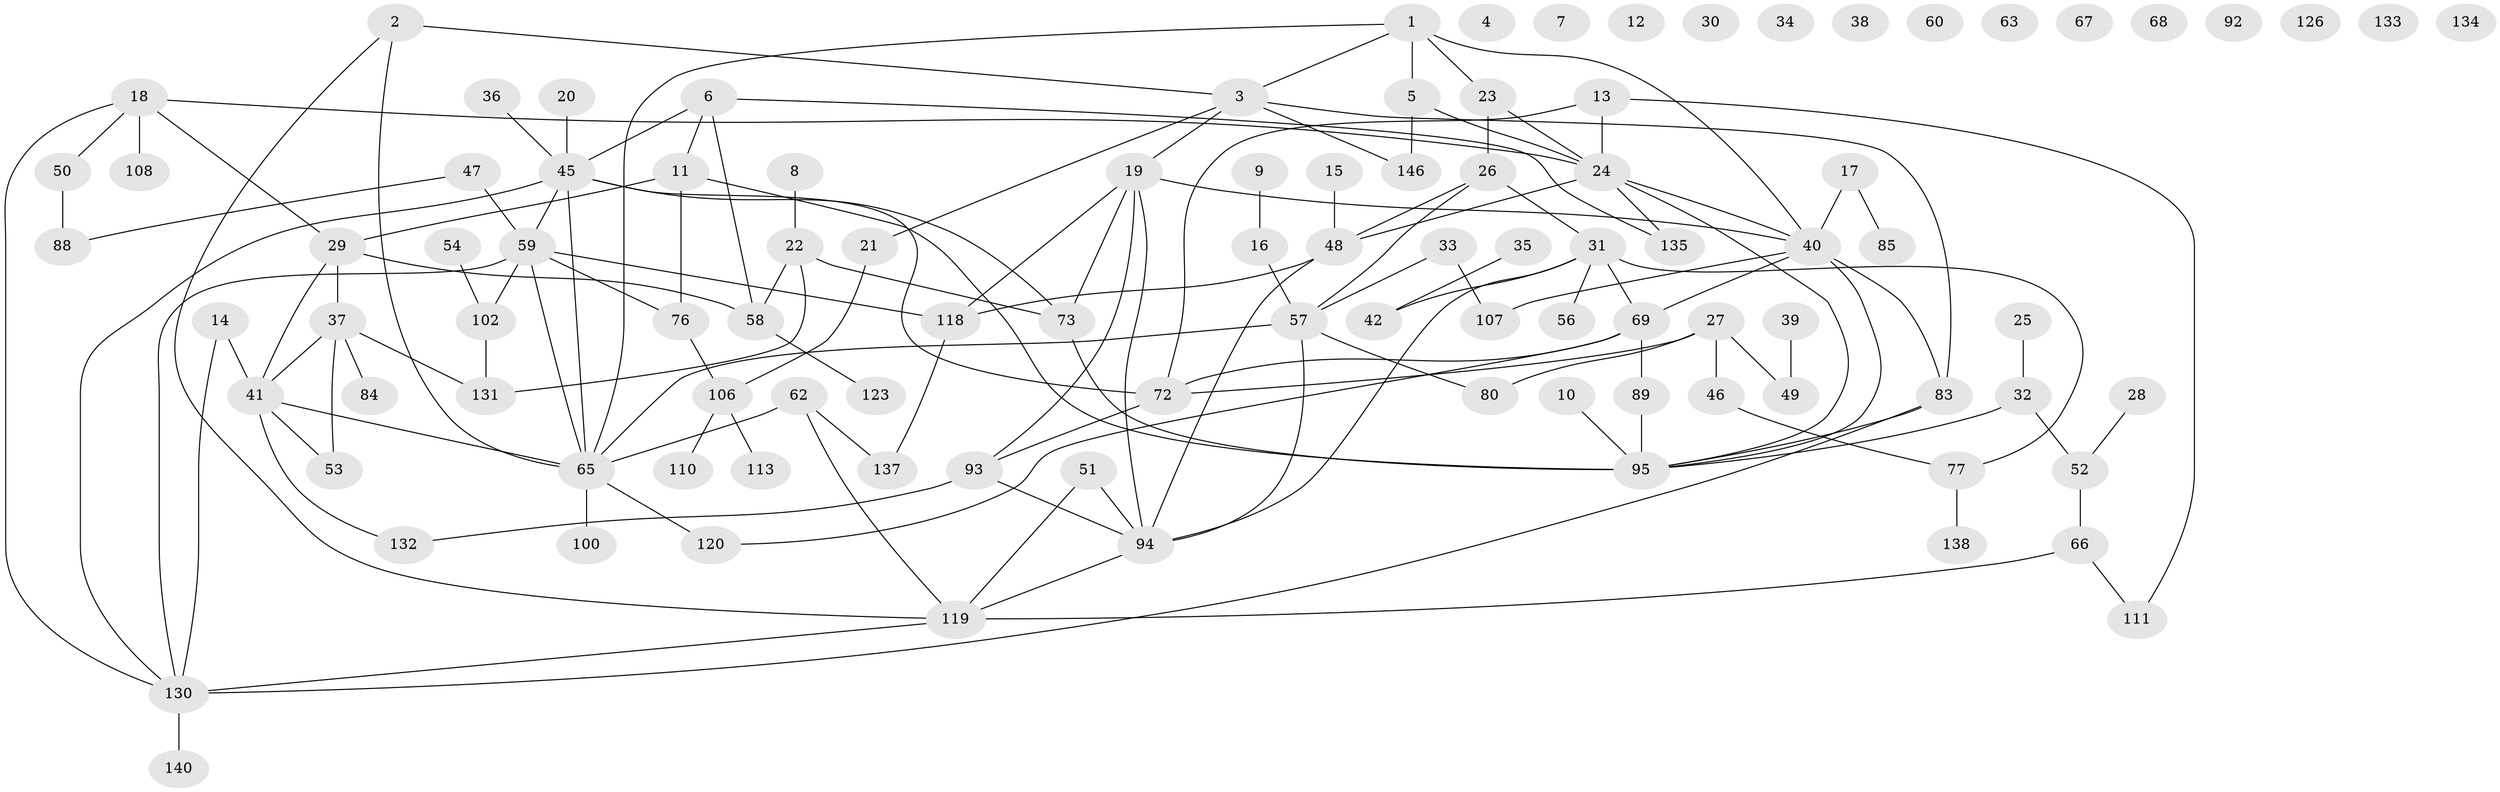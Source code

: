 // Generated by graph-tools (version 1.1) at 2025/23/03/03/25 07:23:28]
// undirected, 101 vertices, 139 edges
graph export_dot {
graph [start="1"]
  node [color=gray90,style=filled];
  1 [super="+61"];
  2;
  3 [super="+124"];
  4;
  5 [super="+136"];
  6 [super="+78"];
  7;
  8;
  9;
  10;
  11 [super="+121"];
  12;
  13 [super="+44"];
  14;
  15;
  16 [super="+103"];
  17;
  18 [super="+71"];
  19 [super="+129"];
  20;
  21 [super="+97"];
  22 [super="+91"];
  23;
  24 [super="+43"];
  25;
  26 [super="+114"];
  27 [super="+104"];
  28;
  29 [super="+98"];
  30;
  31 [super="+64"];
  32 [super="+87"];
  33;
  34;
  35;
  36;
  37 [super="+74"];
  38;
  39;
  40;
  41 [super="+86"];
  42;
  45 [super="+96"];
  46;
  47;
  48 [super="+55"];
  49;
  50 [super="+142"];
  51;
  52 [super="+82"];
  53;
  54;
  56 [super="+75"];
  57 [super="+101"];
  58;
  59 [super="+128"];
  60;
  62 [super="+127"];
  63;
  65 [super="+139"];
  66 [super="+79"];
  67;
  68;
  69 [super="+70"];
  72 [super="+116"];
  73;
  76;
  77 [super="+81"];
  80;
  83 [super="+109"];
  84;
  85 [super="+90"];
  88;
  89;
  92 [super="+99"];
  93 [super="+122"];
  94 [super="+117"];
  95 [super="+105"];
  100;
  102 [super="+115"];
  106 [super="+143"];
  107;
  108 [super="+141"];
  110;
  111 [super="+112"];
  113;
  118 [super="+144"];
  119 [super="+125"];
  120;
  123;
  126;
  130 [super="+145"];
  131;
  132;
  133;
  134;
  135;
  137;
  138;
  140;
  146;
  1 -- 40;
  1 -- 65;
  1 -- 3;
  1 -- 5;
  1 -- 23;
  2 -- 3;
  2 -- 119;
  2 -- 65;
  3 -- 19;
  3 -- 146;
  3 -- 83;
  3 -- 21;
  5 -- 24;
  5 -- 146;
  6 -- 58;
  6 -- 135;
  6 -- 11;
  6 -- 45;
  8 -- 22;
  9 -- 16;
  10 -- 95;
  11 -- 76;
  11 -- 95 [weight=2];
  11 -- 29;
  13 -- 111;
  13 -- 24;
  13 -- 72;
  14 -- 130;
  14 -- 41;
  15 -- 48;
  16 -- 57;
  17 -- 40;
  17 -- 85;
  18 -- 130;
  18 -- 24;
  18 -- 108;
  18 -- 29;
  18 -- 50;
  19 -- 40;
  19 -- 73;
  19 -- 118;
  19 -- 93;
  19 -- 94;
  20 -- 45;
  21 -- 106;
  22 -- 131;
  22 -- 73;
  22 -- 58;
  23 -- 24;
  23 -- 26;
  24 -- 40;
  24 -- 135;
  24 -- 95;
  24 -- 48;
  25 -- 32;
  26 -- 48;
  26 -- 57;
  26 -- 31;
  27 -- 46;
  27 -- 49;
  27 -- 80;
  27 -- 72;
  28 -- 52;
  29 -- 58;
  29 -- 37;
  29 -- 41;
  31 -- 42;
  31 -- 56;
  31 -- 69;
  31 -- 77;
  31 -- 94;
  32 -- 52;
  32 -- 95;
  33 -- 107;
  33 -- 57;
  35 -- 42;
  36 -- 45;
  37 -- 41;
  37 -- 53;
  37 -- 84;
  37 -- 131;
  39 -- 49;
  40 -- 107;
  40 -- 95;
  40 -- 69;
  40 -- 83;
  41 -- 132;
  41 -- 65;
  41 -- 53;
  45 -- 59;
  45 -- 65;
  45 -- 72;
  45 -- 73;
  45 -- 130;
  46 -- 77;
  47 -- 88;
  47 -- 59;
  48 -- 118;
  48 -- 94;
  50 -- 88;
  51 -- 119;
  51 -- 94;
  52 -- 66;
  54 -- 102;
  57 -- 80;
  57 -- 94;
  57 -- 65;
  58 -- 123;
  59 -- 76;
  59 -- 118;
  59 -- 65;
  59 -- 102;
  59 -- 130;
  62 -- 119;
  62 -- 65;
  62 -- 137;
  65 -- 100;
  65 -- 120;
  66 -- 111;
  66 -- 119;
  69 -- 72;
  69 -- 89;
  69 -- 120;
  72 -- 93;
  73 -- 95;
  76 -- 106;
  77 -- 138;
  83 -- 95;
  83 -- 130;
  89 -- 95;
  93 -- 94;
  93 -- 132;
  94 -- 119;
  102 -- 131;
  106 -- 110;
  106 -- 113;
  118 -- 137;
  119 -- 130;
  130 -- 140;
}
